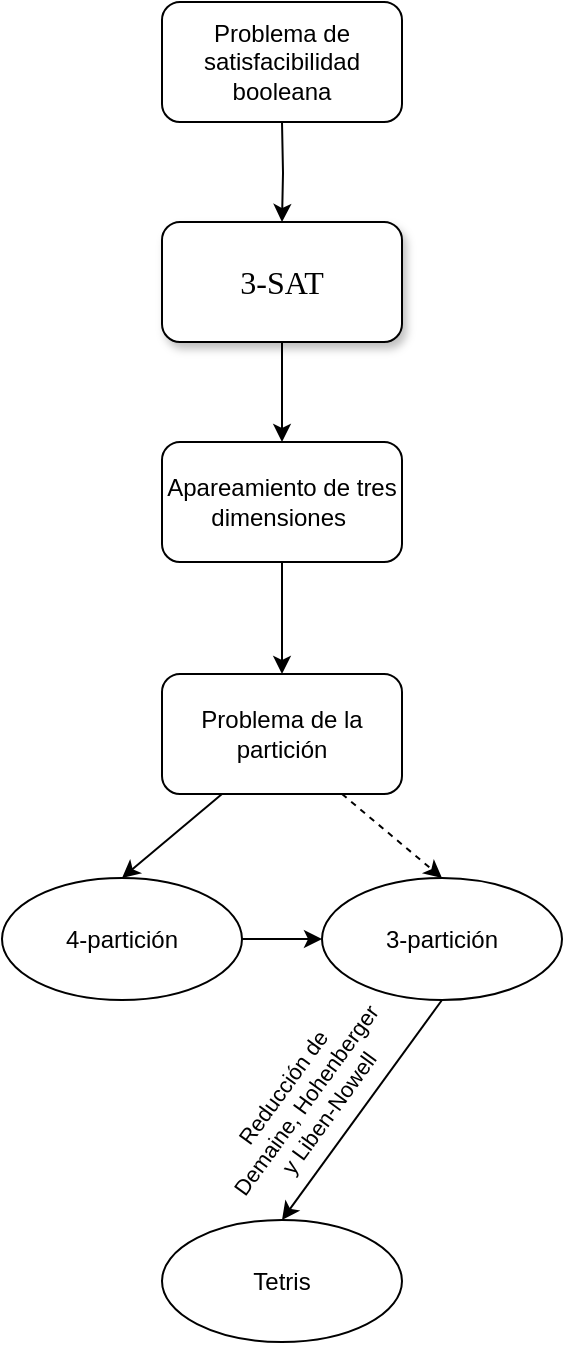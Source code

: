 <mxfile version="11.2.8" type="device" pages="1"><diagram name="Page-1" id="10a91c8b-09ff-31b1-d368-03940ed4cc9e"><mxGraphModel dx="1422" dy="720" grid="0" gridSize="10" guides="1" tooltips="1" connect="1" arrows="1" fold="1" page="1" pageScale="1" pageWidth="1100" pageHeight="850" background="none" math="0" shadow="0"><root><mxCell id="0"/><mxCell id="1" parent="0"/><mxCell id="5sm3pDW7wg1JEFVIEQXx-1" style="edgeStyle=orthogonalEdgeStyle;rounded=0;orthogonalLoop=1;jettySize=auto;html=1;exitX=0.5;exitY=1;exitDx=0;exitDy=0;" parent="1" target="62893188c0fa7362-3" edge="1"><mxGeometry relative="1" as="geometry"><mxPoint x="670" y="110" as="sourcePoint"/></mxGeometry></mxCell><mxCell id="5sm3pDW7wg1JEFVIEQXx-9" style="edgeStyle=orthogonalEdgeStyle;rounded=0;orthogonalLoop=1;jettySize=auto;html=1;exitX=0.5;exitY=1;exitDx=0;exitDy=0;entryX=0.5;entryY=0;entryDx=0;entryDy=0;" parent="1" source="62893188c0fa7362-3" target="5sm3pDW7wg1JEFVIEQXx-5" edge="1"><mxGeometry relative="1" as="geometry"/></mxCell><mxCell id="62893188c0fa7362-3" value="&lt;span style=&quot;font-size: 16px&quot;&gt;3-SAT&lt;br&gt;&lt;/span&gt;" style="whiteSpace=wrap;html=1;rounded=1;shadow=1;labelBackgroundColor=none;strokeColor=#000000;strokeWidth=1;fillColor=#ffffff;fontFamily=Verdana;fontSize=12;fontColor=#000000;align=center;" parent="1" vertex="1"><mxGeometry x="610" y="160" width="120" height="60" as="geometry"/></mxCell><mxCell id="5sm3pDW7wg1JEFVIEQXx-3" value="Problema de satisfacibilidad booleana" style="rounded=1;whiteSpace=wrap;html=1;strokeColor=#000000;fillColor=#ffffff;" parent="1" vertex="1"><mxGeometry x="610" y="50" width="120" height="60" as="geometry"/></mxCell><mxCell id="5sm3pDW7wg1JEFVIEQXx-10" style="edgeStyle=orthogonalEdgeStyle;rounded=0;orthogonalLoop=1;jettySize=auto;html=1;exitX=0.5;exitY=1;exitDx=0;exitDy=0;" parent="1" source="5sm3pDW7wg1JEFVIEQXx-5" target="5sm3pDW7wg1JEFVIEQXx-8" edge="1"><mxGeometry relative="1" as="geometry"/></mxCell><mxCell id="5sm3pDW7wg1JEFVIEQXx-5" value="Apareamiento de tres dimensiones&amp;nbsp;" style="rounded=1;whiteSpace=wrap;html=1;strokeColor=#000000;fillColor=#ffffff;" parent="1" vertex="1"><mxGeometry x="610" y="270" width="120" height="60" as="geometry"/></mxCell><mxCell id="5sm3pDW7wg1JEFVIEQXx-15" style="rounded=0;orthogonalLoop=1;jettySize=auto;html=1;exitX=0.25;exitY=1;exitDx=0;exitDy=0;entryX=0.5;entryY=0;entryDx=0;entryDy=0;" parent="1" source="5sm3pDW7wg1JEFVIEQXx-8" target="5sm3pDW7wg1JEFVIEQXx-11" edge="1"><mxGeometry relative="1" as="geometry"/></mxCell><mxCell id="5sm3pDW7wg1JEFVIEQXx-16" style="edgeStyle=none;rounded=0;orthogonalLoop=1;jettySize=auto;html=1;exitX=0.75;exitY=1;exitDx=0;exitDy=0;entryX=0.5;entryY=0;entryDx=0;entryDy=0;dashed=1;" parent="1" source="5sm3pDW7wg1JEFVIEQXx-8" target="5sm3pDW7wg1JEFVIEQXx-12" edge="1"><mxGeometry relative="1" as="geometry"/></mxCell><mxCell id="5sm3pDW7wg1JEFVIEQXx-8" value="Problema de la partición" style="rounded=1;whiteSpace=wrap;html=1;strokeColor=#000000;fillColor=#ffffff;" parent="1" vertex="1"><mxGeometry x="610" y="386" width="120" height="60" as="geometry"/></mxCell><mxCell id="5sm3pDW7wg1JEFVIEQXx-18" style="edgeStyle=none;rounded=0;orthogonalLoop=1;jettySize=auto;html=1;exitX=1;exitY=0.5;exitDx=0;exitDy=0;entryX=0;entryY=0.5;entryDx=0;entryDy=0;" parent="1" source="5sm3pDW7wg1JEFVIEQXx-11" target="5sm3pDW7wg1JEFVIEQXx-12" edge="1"><mxGeometry relative="1" as="geometry"/></mxCell><mxCell id="5sm3pDW7wg1JEFVIEQXx-11" value="4-partición" style="ellipse;whiteSpace=wrap;html=1;strokeColor=#000000;fillColor=#ffffff;" parent="1" vertex="1"><mxGeometry x="530" y="488" width="120" height="61" as="geometry"/></mxCell><mxCell id="P5a-K2JvlaCygwL3t-E1-2" style="rounded=0;orthogonalLoop=1;jettySize=auto;html=1;exitX=0.5;exitY=1;exitDx=0;exitDy=0;entryX=0.5;entryY=0;entryDx=0;entryDy=0;" parent="1" source="5sm3pDW7wg1JEFVIEQXx-12" target="P5a-K2JvlaCygwL3t-E1-1" edge="1"><mxGeometry relative="1" as="geometry"/></mxCell><mxCell id="5sm3pDW7wg1JEFVIEQXx-12" value="3-partición" style="ellipse;whiteSpace=wrap;html=1;strokeColor=#000000;fillColor=#ffffff;" parent="1" vertex="1"><mxGeometry x="690" y="488" width="120" height="61" as="geometry"/></mxCell><mxCell id="P5a-K2JvlaCygwL3t-E1-1" value="Tetris" style="ellipse;whiteSpace=wrap;html=1;strokeColor=#000000;fillColor=#ffffff;" parent="1" vertex="1"><mxGeometry x="610" y="659" width="120" height="61" as="geometry"/></mxCell><mxCell id="P5a-K2JvlaCygwL3t-E1-5" value="&lt;p style=&quot;margin-top: 0px ; margin-bottom: 0px ; font-size: 11px&quot;&gt;&lt;font style=&quot;font-size: 11px&quot;&gt;Reducción de&amp;nbsp;&lt;br&gt;&lt;font face=&quot;Helvetica&quot; style=&quot;font-size: 11px&quot;&gt;&lt;span&gt;Demaine&lt;/span&gt;,  &lt;span&gt;Hohenberger&lt;br&gt;&lt;/span&gt;&amp;nbsp;y Liben-&lt;span&gt;Nowell&lt;/span&gt;&lt;/font&gt;&lt;/font&gt;&lt;/p&gt;" style="text;html=1;strokeColor=none;fillColor=none;align=center;verticalAlign=middle;whiteSpace=wrap;rounded=0;rotation=306;direction=east;" parent="1" vertex="1"><mxGeometry x="598" y="589" width="168" height="20" as="geometry"/></mxCell></root></mxGraphModel></diagram></mxfile>